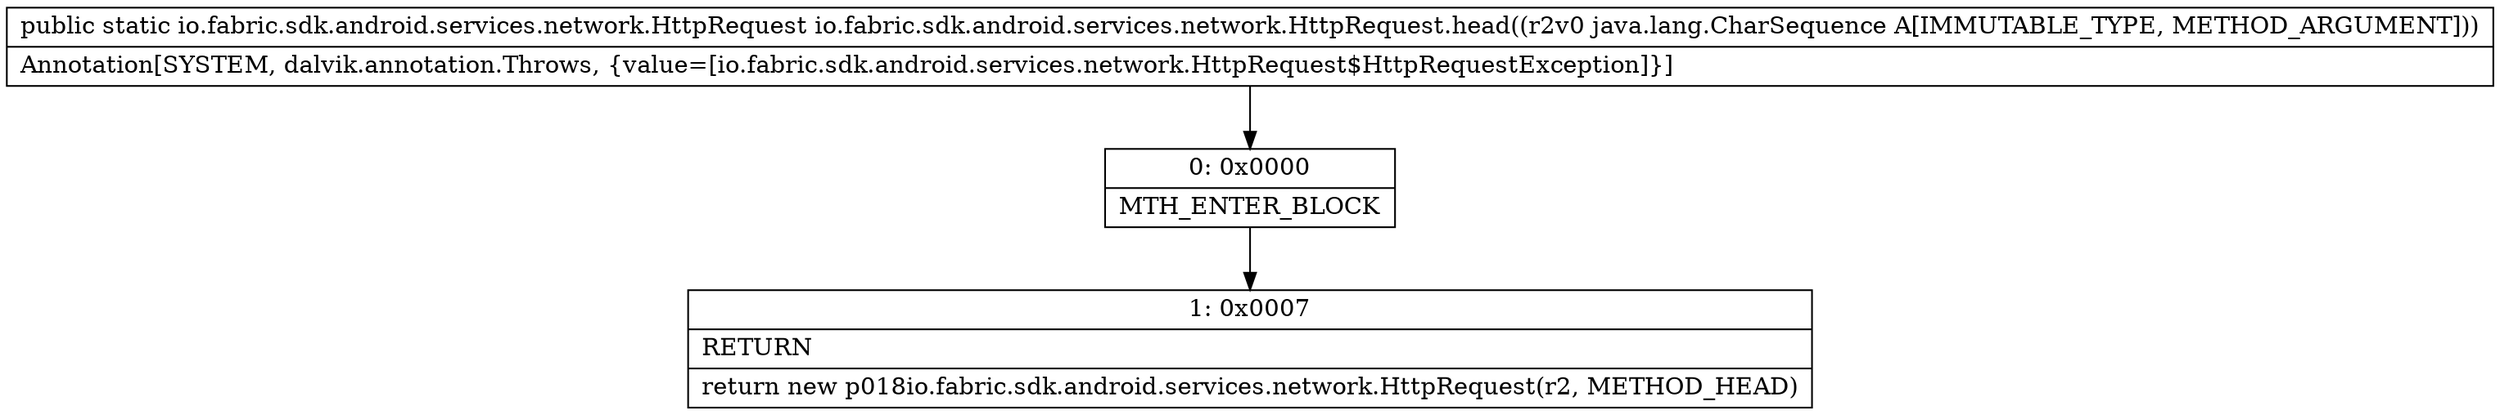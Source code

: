 digraph "CFG forio.fabric.sdk.android.services.network.HttpRequest.head(Ljava\/lang\/CharSequence;)Lio\/fabric\/sdk\/android\/services\/network\/HttpRequest;" {
Node_0 [shape=record,label="{0\:\ 0x0000|MTH_ENTER_BLOCK\l}"];
Node_1 [shape=record,label="{1\:\ 0x0007|RETURN\l|return new p018io.fabric.sdk.android.services.network.HttpRequest(r2, METHOD_HEAD)\l}"];
MethodNode[shape=record,label="{public static io.fabric.sdk.android.services.network.HttpRequest io.fabric.sdk.android.services.network.HttpRequest.head((r2v0 java.lang.CharSequence A[IMMUTABLE_TYPE, METHOD_ARGUMENT]))  | Annotation[SYSTEM, dalvik.annotation.Throws, \{value=[io.fabric.sdk.android.services.network.HttpRequest$HttpRequestException]\}]\l}"];
MethodNode -> Node_0;
Node_0 -> Node_1;
}

